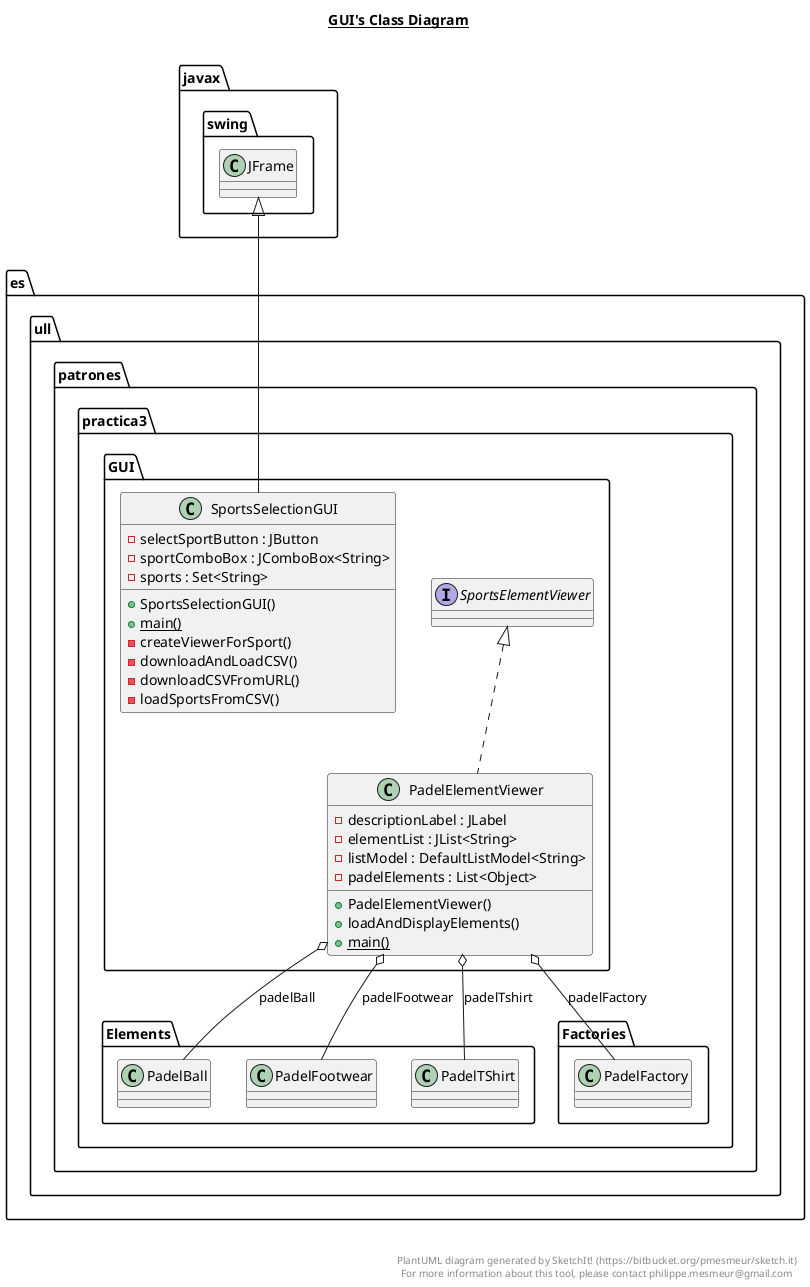 @startuml

title __GUI's Class Diagram__\n

  namespace es.ull.patrones.practica3.GUI {
    class es.ull.patrones.practica3.GUI.PadelElementViewer {
        - descriptionLabel : JLabel
        - elementList : JList<String>
        - listModel : DefaultListModel<String>
        - padelElements : List<Object>
        + PadelElementViewer()
        + loadAndDisplayElements()
        {static} + main()
    }
  }
  

  namespace es.ull.patrones.practica3.GUI {
    interface es.ull.patrones.practica3.GUI.SportsElementViewer {
    }
  }
  

  namespace es.ull.patrones.practica3.GUI {
    class es.ull.patrones.practica3.GUI.SportsSelectionGUI {
        - selectSportButton : JButton
        - sportComboBox : JComboBox<String>
        - sports : Set<String>
        + SportsSelectionGUI()
        {static} + main()
        - createViewerForSport()
        - downloadAndLoadCSV()
        - downloadCSVFromURL()
        - loadSportsFromCSV()
    }
  }
  

  es.ull.patrones.practica3.GUI.PadelElementViewer .up.|> es.ull.patrones.practica3.GUI.SportsElementViewer
  es.ull.patrones.practica3.GUI.PadelElementViewer o-- es.ull.patrones.practica3.Elements.PadelBall : padelBall
  es.ull.patrones.practica3.GUI.PadelElementViewer o-- es.ull.patrones.practica3.Factories.PadelFactory : padelFactory
  es.ull.patrones.practica3.GUI.PadelElementViewer o-- es.ull.patrones.practica3.Elements.PadelFootwear : padelFootwear
  es.ull.patrones.practica3.GUI.PadelElementViewer o-- es.ull.patrones.practica3.Elements.PadelTShirt : padelTshirt
  es.ull.patrones.practica3.GUI.SportsSelectionGUI -up-|> javax.swing.JFrame


right footer


PlantUML diagram generated by SketchIt! (https://bitbucket.org/pmesmeur/sketch.it)
For more information about this tool, please contact philippe.mesmeur@gmail.com
endfooter

@enduml
